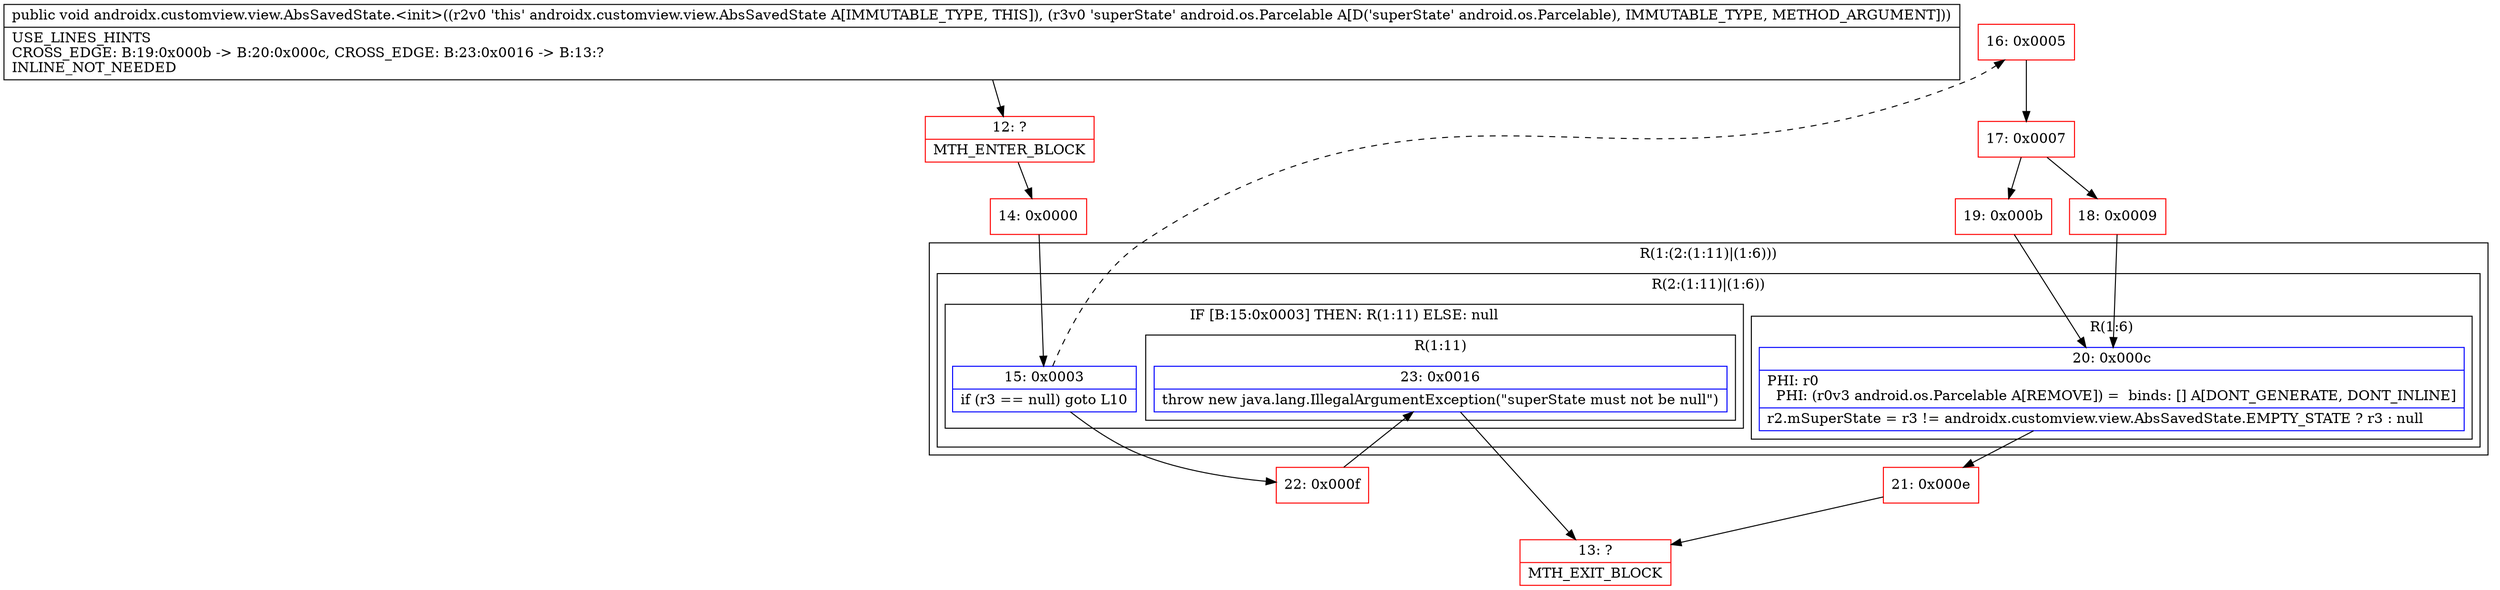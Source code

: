 digraph "CFG forandroidx.customview.view.AbsSavedState.\<init\>(Landroid\/os\/Parcelable;)V" {
subgraph cluster_Region_1541037980 {
label = "R(1:(2:(1:11)|(1:6)))";
node [shape=record,color=blue];
subgraph cluster_Region_724259392 {
label = "R(2:(1:11)|(1:6))";
node [shape=record,color=blue];
subgraph cluster_IfRegion_1683182331 {
label = "IF [B:15:0x0003] THEN: R(1:11) ELSE: null";
node [shape=record,color=blue];
Node_15 [shape=record,label="{15\:\ 0x0003|if (r3 == null) goto L10\l}"];
subgraph cluster_Region_2068711931 {
label = "R(1:11)";
node [shape=record,color=blue];
Node_23 [shape=record,label="{23\:\ 0x0016|throw new java.lang.IllegalArgumentException(\"superState must not be null\")\l}"];
}
}
subgraph cluster_Region_1927385009 {
label = "R(1:6)";
node [shape=record,color=blue];
Node_20 [shape=record,label="{20\:\ 0x000c|PHI: r0 \l  PHI: (r0v3 android.os.Parcelable A[REMOVE]) =  binds: [] A[DONT_GENERATE, DONT_INLINE]\l|r2.mSuperState = r3 != androidx.customview.view.AbsSavedState.EMPTY_STATE ? r3 : null\l}"];
}
}
}
Node_12 [shape=record,color=red,label="{12\:\ ?|MTH_ENTER_BLOCK\l}"];
Node_14 [shape=record,color=red,label="{14\:\ 0x0000}"];
Node_16 [shape=record,color=red,label="{16\:\ 0x0005}"];
Node_17 [shape=record,color=red,label="{17\:\ 0x0007}"];
Node_18 [shape=record,color=red,label="{18\:\ 0x0009}"];
Node_21 [shape=record,color=red,label="{21\:\ 0x000e}"];
Node_13 [shape=record,color=red,label="{13\:\ ?|MTH_EXIT_BLOCK\l}"];
Node_19 [shape=record,color=red,label="{19\:\ 0x000b}"];
Node_22 [shape=record,color=red,label="{22\:\ 0x000f}"];
MethodNode[shape=record,label="{public void androidx.customview.view.AbsSavedState.\<init\>((r2v0 'this' androidx.customview.view.AbsSavedState A[IMMUTABLE_TYPE, THIS]), (r3v0 'superState' android.os.Parcelable A[D('superState' android.os.Parcelable), IMMUTABLE_TYPE, METHOD_ARGUMENT]))  | USE_LINES_HINTS\lCROSS_EDGE: B:19:0x000b \-\> B:20:0x000c, CROSS_EDGE: B:23:0x0016 \-\> B:13:?\lINLINE_NOT_NEEDED\l}"];
MethodNode -> Node_12;Node_15 -> Node_16[style=dashed];
Node_15 -> Node_22;
Node_23 -> Node_13;
Node_20 -> Node_21;
Node_12 -> Node_14;
Node_14 -> Node_15;
Node_16 -> Node_17;
Node_17 -> Node_18;
Node_17 -> Node_19;
Node_18 -> Node_20;
Node_21 -> Node_13;
Node_19 -> Node_20;
Node_22 -> Node_23;
}

